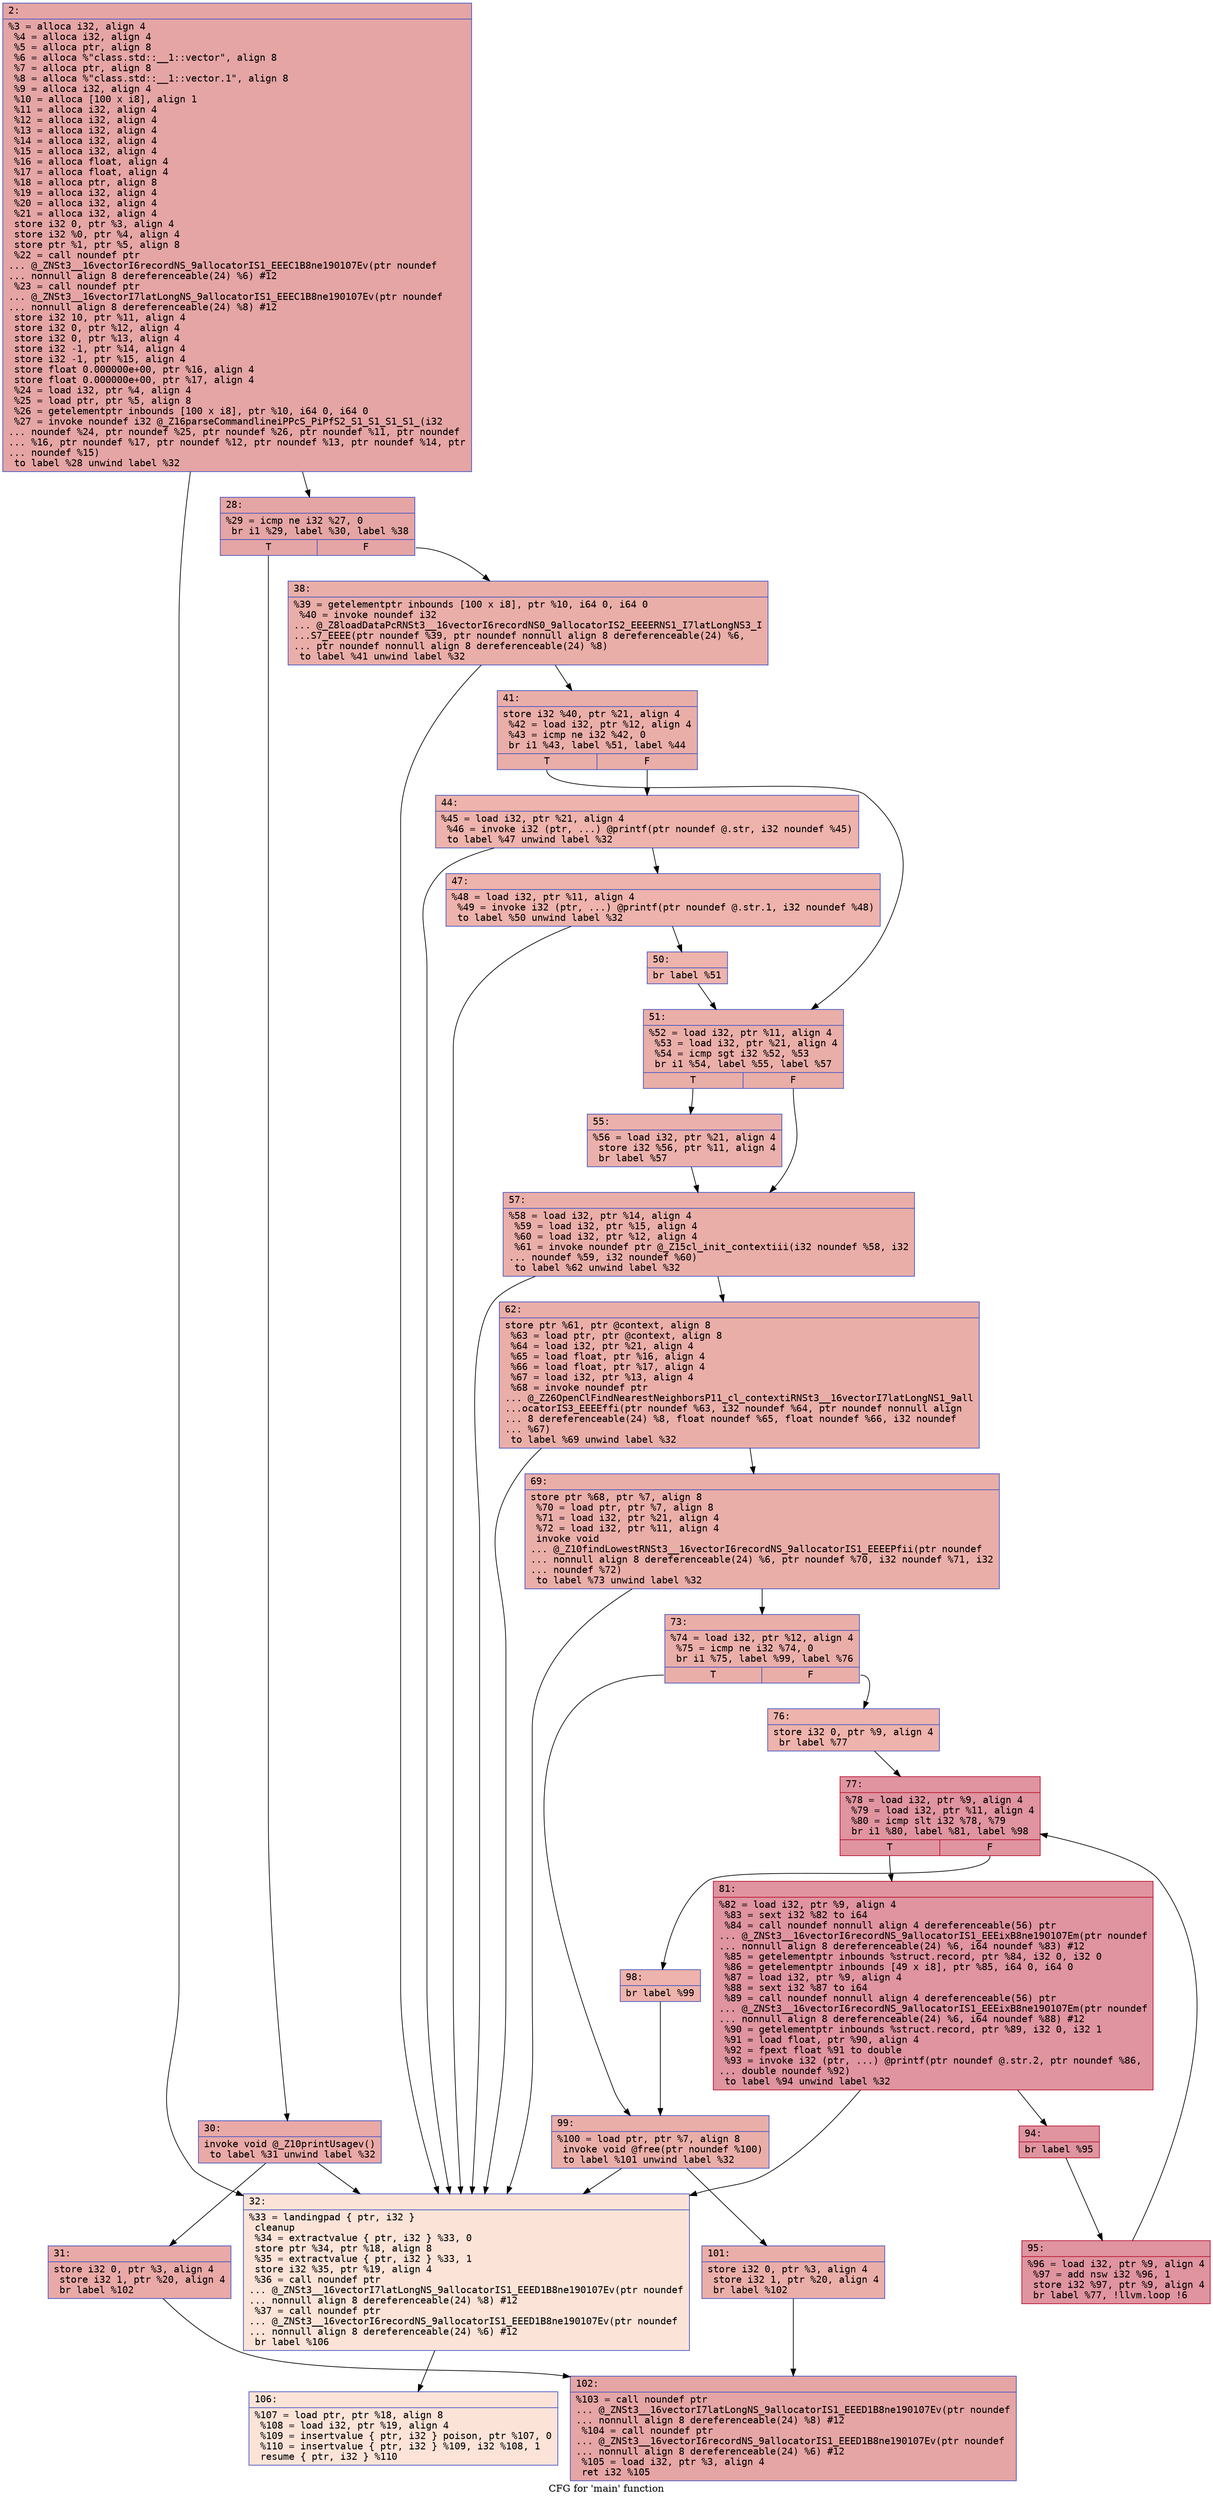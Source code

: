 digraph "CFG for 'main' function" {
	label="CFG for 'main' function";

	Node0x60000177c280 [shape=record,color="#3d50c3ff", style=filled, fillcolor="#c5333470" fontname="Courier",label="{2:\l|  %3 = alloca i32, align 4\l  %4 = alloca i32, align 4\l  %5 = alloca ptr, align 8\l  %6 = alloca %\"class.std::__1::vector\", align 8\l  %7 = alloca ptr, align 8\l  %8 = alloca %\"class.std::__1::vector.1\", align 8\l  %9 = alloca i32, align 4\l  %10 = alloca [100 x i8], align 1\l  %11 = alloca i32, align 4\l  %12 = alloca i32, align 4\l  %13 = alloca i32, align 4\l  %14 = alloca i32, align 4\l  %15 = alloca i32, align 4\l  %16 = alloca float, align 4\l  %17 = alloca float, align 4\l  %18 = alloca ptr, align 8\l  %19 = alloca i32, align 4\l  %20 = alloca i32, align 4\l  %21 = alloca i32, align 4\l  store i32 0, ptr %3, align 4\l  store i32 %0, ptr %4, align 4\l  store ptr %1, ptr %5, align 8\l  %22 = call noundef ptr\l... @_ZNSt3__16vectorI6recordNS_9allocatorIS1_EEEC1B8ne190107Ev(ptr noundef\l... nonnull align 8 dereferenceable(24) %6) #12\l  %23 = call noundef ptr\l... @_ZNSt3__16vectorI7latLongNS_9allocatorIS1_EEEC1B8ne190107Ev(ptr noundef\l... nonnull align 8 dereferenceable(24) %8) #12\l  store i32 10, ptr %11, align 4\l  store i32 0, ptr %12, align 4\l  store i32 0, ptr %13, align 4\l  store i32 -1, ptr %14, align 4\l  store i32 -1, ptr %15, align 4\l  store float 0.000000e+00, ptr %16, align 4\l  store float 0.000000e+00, ptr %17, align 4\l  %24 = load i32, ptr %4, align 4\l  %25 = load ptr, ptr %5, align 8\l  %26 = getelementptr inbounds [100 x i8], ptr %10, i64 0, i64 0\l  %27 = invoke noundef i32 @_Z16parseCommandlineiPPcS_PiPfS2_S1_S1_S1_S1_(i32\l... noundef %24, ptr noundef %25, ptr noundef %26, ptr noundef %11, ptr noundef\l... %16, ptr noundef %17, ptr noundef %12, ptr noundef %13, ptr noundef %14, ptr\l... noundef %15)\l          to label %28 unwind label %32\l}"];
	Node0x60000177c280 -> Node0x60000177c2d0[tooltip="2 -> 28\nProbability 100.00%" ];
	Node0x60000177c280 -> Node0x60000177c3c0[tooltip="2 -> 32\nProbability 0.00%" ];
	Node0x60000177c2d0 [shape=record,color="#3d50c3ff", style=filled, fillcolor="#c5333470" fontname="Courier",label="{28:\l|  %29 = icmp ne i32 %27, 0\l  br i1 %29, label %30, label %38\l|{<s0>T|<s1>F}}"];
	Node0x60000177c2d0:s0 -> Node0x60000177c320[tooltip="28 -> 30\nProbability 62.50%" ];
	Node0x60000177c2d0:s1 -> Node0x60000177c410[tooltip="28 -> 38\nProbability 37.50%" ];
	Node0x60000177c320 [shape=record,color="#3d50c3ff", style=filled, fillcolor="#ca3b3770" fontname="Courier",label="{30:\l|  invoke void @_Z10printUsagev()\l          to label %31 unwind label %32\l}"];
	Node0x60000177c320 -> Node0x60000177c370[tooltip="30 -> 31\nProbability 100.00%" ];
	Node0x60000177c320 -> Node0x60000177c3c0[tooltip="30 -> 32\nProbability 0.00%" ];
	Node0x60000177c370 [shape=record,color="#3d50c3ff", style=filled, fillcolor="#ca3b3770" fontname="Courier",label="{31:\l|  store i32 0, ptr %3, align 4\l  store i32 1, ptr %20, align 4\l  br label %102\l}"];
	Node0x60000177c370 -> Node0x60000177ca00[tooltip="31 -> 102\nProbability 100.00%" ];
	Node0x60000177c3c0 [shape=record,color="#3d50c3ff", style=filled, fillcolor="#f6bfa670" fontname="Courier",label="{32:\l|  %33 = landingpad \{ ptr, i32 \}\l          cleanup\l  %34 = extractvalue \{ ptr, i32 \} %33, 0\l  store ptr %34, ptr %18, align 8\l  %35 = extractvalue \{ ptr, i32 \} %33, 1\l  store i32 %35, ptr %19, align 4\l  %36 = call noundef ptr\l... @_ZNSt3__16vectorI7latLongNS_9allocatorIS1_EEED1B8ne190107Ev(ptr noundef\l... nonnull align 8 dereferenceable(24) %8) #12\l  %37 = call noundef ptr\l... @_ZNSt3__16vectorI6recordNS_9allocatorIS1_EEED1B8ne190107Ev(ptr noundef\l... nonnull align 8 dereferenceable(24) %6) #12\l  br label %106\l}"];
	Node0x60000177c3c0 -> Node0x60000177ca50[tooltip="32 -> 106\nProbability 100.00%" ];
	Node0x60000177c410 [shape=record,color="#3d50c3ff", style=filled, fillcolor="#d0473d70" fontname="Courier",label="{38:\l|  %39 = getelementptr inbounds [100 x i8], ptr %10, i64 0, i64 0\l  %40 = invoke noundef i32\l... @_Z8loadDataPcRNSt3__16vectorI6recordNS0_9allocatorIS2_EEEERNS1_I7latLongNS3_I\l...S7_EEEE(ptr noundef %39, ptr noundef nonnull align 8 dereferenceable(24) %6,\l... ptr noundef nonnull align 8 dereferenceable(24) %8)\l          to label %41 unwind label %32\l}"];
	Node0x60000177c410 -> Node0x60000177c460[tooltip="38 -> 41\nProbability 100.00%" ];
	Node0x60000177c410 -> Node0x60000177c3c0[tooltip="38 -> 32\nProbability 0.00%" ];
	Node0x60000177c460 [shape=record,color="#3d50c3ff", style=filled, fillcolor="#d0473d70" fontname="Courier",label="{41:\l|  store i32 %40, ptr %21, align 4\l  %42 = load i32, ptr %12, align 4\l  %43 = icmp ne i32 %42, 0\l  br i1 %43, label %51, label %44\l|{<s0>T|<s1>F}}"];
	Node0x60000177c460:s0 -> Node0x60000177c5a0[tooltip="41 -> 51\nProbability 62.50%" ];
	Node0x60000177c460:s1 -> Node0x60000177c4b0[tooltip="41 -> 44\nProbability 37.50%" ];
	Node0x60000177c4b0 [shape=record,color="#3d50c3ff", style=filled, fillcolor="#d6524470" fontname="Courier",label="{44:\l|  %45 = load i32, ptr %21, align 4\l  %46 = invoke i32 (ptr, ...) @printf(ptr noundef @.str, i32 noundef %45)\l          to label %47 unwind label %32\l}"];
	Node0x60000177c4b0 -> Node0x60000177c500[tooltip="44 -> 47\nProbability 100.00%" ];
	Node0x60000177c4b0 -> Node0x60000177c3c0[tooltip="44 -> 32\nProbability 0.00%" ];
	Node0x60000177c500 [shape=record,color="#3d50c3ff", style=filled, fillcolor="#d6524470" fontname="Courier",label="{47:\l|  %48 = load i32, ptr %11, align 4\l  %49 = invoke i32 (ptr, ...) @printf(ptr noundef @.str.1, i32 noundef %48)\l          to label %50 unwind label %32\l}"];
	Node0x60000177c500 -> Node0x60000177c550[tooltip="47 -> 50\nProbability 100.00%" ];
	Node0x60000177c500 -> Node0x60000177c3c0[tooltip="47 -> 32\nProbability 0.00%" ];
	Node0x60000177c550 [shape=record,color="#3d50c3ff", style=filled, fillcolor="#d6524470" fontname="Courier",label="{50:\l|  br label %51\l}"];
	Node0x60000177c550 -> Node0x60000177c5a0[tooltip="50 -> 51\nProbability 100.00%" ];
	Node0x60000177c5a0 [shape=record,color="#3d50c3ff", style=filled, fillcolor="#d0473d70" fontname="Courier",label="{51:\l|  %52 = load i32, ptr %11, align 4\l  %53 = load i32, ptr %21, align 4\l  %54 = icmp sgt i32 %52, %53\l  br i1 %54, label %55, label %57\l|{<s0>T|<s1>F}}"];
	Node0x60000177c5a0:s0 -> Node0x60000177c5f0[tooltip="51 -> 55\nProbability 50.00%" ];
	Node0x60000177c5a0:s1 -> Node0x60000177c640[tooltip="51 -> 57\nProbability 50.00%" ];
	Node0x60000177c5f0 [shape=record,color="#3d50c3ff", style=filled, fillcolor="#d24b4070" fontname="Courier",label="{55:\l|  %56 = load i32, ptr %21, align 4\l  store i32 %56, ptr %11, align 4\l  br label %57\l}"];
	Node0x60000177c5f0 -> Node0x60000177c640[tooltip="55 -> 57\nProbability 100.00%" ];
	Node0x60000177c640 [shape=record,color="#3d50c3ff", style=filled, fillcolor="#d0473d70" fontname="Courier",label="{57:\l|  %58 = load i32, ptr %14, align 4\l  %59 = load i32, ptr %15, align 4\l  %60 = load i32, ptr %12, align 4\l  %61 = invoke noundef ptr @_Z15cl_init_contextiii(i32 noundef %58, i32\l... noundef %59, i32 noundef %60)\l          to label %62 unwind label %32\l}"];
	Node0x60000177c640 -> Node0x60000177c690[tooltip="57 -> 62\nProbability 100.00%" ];
	Node0x60000177c640 -> Node0x60000177c3c0[tooltip="57 -> 32\nProbability 0.00%" ];
	Node0x60000177c690 [shape=record,color="#3d50c3ff", style=filled, fillcolor="#d0473d70" fontname="Courier",label="{62:\l|  store ptr %61, ptr @context, align 8\l  %63 = load ptr, ptr @context, align 8\l  %64 = load i32, ptr %21, align 4\l  %65 = load float, ptr %16, align 4\l  %66 = load float, ptr %17, align 4\l  %67 = load i32, ptr %13, align 4\l  %68 = invoke noundef ptr\l... @_Z26OpenClFindNearestNeighborsP11_cl_contextiRNSt3__16vectorI7latLongNS1_9all\l...ocatorIS3_EEEEffi(ptr noundef %63, i32 noundef %64, ptr noundef nonnull align\l... 8 dereferenceable(24) %8, float noundef %65, float noundef %66, i32 noundef\l... %67)\l          to label %69 unwind label %32\l}"];
	Node0x60000177c690 -> Node0x60000177c6e0[tooltip="62 -> 69\nProbability 100.00%" ];
	Node0x60000177c690 -> Node0x60000177c3c0[tooltip="62 -> 32\nProbability 0.00%" ];
	Node0x60000177c6e0 [shape=record,color="#3d50c3ff", style=filled, fillcolor="#d0473d70" fontname="Courier",label="{69:\l|  store ptr %68, ptr %7, align 8\l  %70 = load ptr, ptr %7, align 8\l  %71 = load i32, ptr %21, align 4\l  %72 = load i32, ptr %11, align 4\l  invoke void\l... @_Z10findLowestRNSt3__16vectorI6recordNS_9allocatorIS1_EEEEPfii(ptr noundef\l... nonnull align 8 dereferenceable(24) %6, ptr noundef %70, i32 noundef %71, i32\l... noundef %72)\l          to label %73 unwind label %32\l}"];
	Node0x60000177c6e0 -> Node0x60000177c730[tooltip="69 -> 73\nProbability 100.00%" ];
	Node0x60000177c6e0 -> Node0x60000177c3c0[tooltip="69 -> 32\nProbability 0.00%" ];
	Node0x60000177c730 [shape=record,color="#3d50c3ff", style=filled, fillcolor="#d0473d70" fontname="Courier",label="{73:\l|  %74 = load i32, ptr %12, align 4\l  %75 = icmp ne i32 %74, 0\l  br i1 %75, label %99, label %76\l|{<s0>T|<s1>F}}"];
	Node0x60000177c730:s0 -> Node0x60000177c960[tooltip="73 -> 99\nProbability 62.50%" ];
	Node0x60000177c730:s1 -> Node0x60000177c780[tooltip="73 -> 76\nProbability 37.50%" ];
	Node0x60000177c780 [shape=record,color="#3d50c3ff", style=filled, fillcolor="#d6524470" fontname="Courier",label="{76:\l|  store i32 0, ptr %9, align 4\l  br label %77\l}"];
	Node0x60000177c780 -> Node0x60000177c7d0[tooltip="76 -> 77\nProbability 100.00%" ];
	Node0x60000177c7d0 [shape=record,color="#b70d28ff", style=filled, fillcolor="#b70d2870" fontname="Courier",label="{77:\l|  %78 = load i32, ptr %9, align 4\l  %79 = load i32, ptr %11, align 4\l  %80 = icmp slt i32 %78, %79\l  br i1 %80, label %81, label %98\l|{<s0>T|<s1>F}}"];
	Node0x60000177c7d0:s0 -> Node0x60000177c820[tooltip="77 -> 81\nProbability 96.88%" ];
	Node0x60000177c7d0:s1 -> Node0x60000177c910[tooltip="77 -> 98\nProbability 3.12%" ];
	Node0x60000177c820 [shape=record,color="#b70d28ff", style=filled, fillcolor="#b70d2870" fontname="Courier",label="{81:\l|  %82 = load i32, ptr %9, align 4\l  %83 = sext i32 %82 to i64\l  %84 = call noundef nonnull align 4 dereferenceable(56) ptr\l... @_ZNSt3__16vectorI6recordNS_9allocatorIS1_EEEixB8ne190107Em(ptr noundef\l... nonnull align 8 dereferenceable(24) %6, i64 noundef %83) #12\l  %85 = getelementptr inbounds %struct.record, ptr %84, i32 0, i32 0\l  %86 = getelementptr inbounds [49 x i8], ptr %85, i64 0, i64 0\l  %87 = load i32, ptr %9, align 4\l  %88 = sext i32 %87 to i64\l  %89 = call noundef nonnull align 4 dereferenceable(56) ptr\l... @_ZNSt3__16vectorI6recordNS_9allocatorIS1_EEEixB8ne190107Em(ptr noundef\l... nonnull align 8 dereferenceable(24) %6, i64 noundef %88) #12\l  %90 = getelementptr inbounds %struct.record, ptr %89, i32 0, i32 1\l  %91 = load float, ptr %90, align 4\l  %92 = fpext float %91 to double\l  %93 = invoke i32 (ptr, ...) @printf(ptr noundef @.str.2, ptr noundef %86,\l... double noundef %92)\l          to label %94 unwind label %32\l}"];
	Node0x60000177c820 -> Node0x60000177c870[tooltip="81 -> 94\nProbability 100.00%" ];
	Node0x60000177c820 -> Node0x60000177c3c0[tooltip="81 -> 32\nProbability 0.00%" ];
	Node0x60000177c870 [shape=record,color="#b70d28ff", style=filled, fillcolor="#b70d2870" fontname="Courier",label="{94:\l|  br label %95\l}"];
	Node0x60000177c870 -> Node0x60000177c8c0[tooltip="94 -> 95\nProbability 100.00%" ];
	Node0x60000177c8c0 [shape=record,color="#b70d28ff", style=filled, fillcolor="#b70d2870" fontname="Courier",label="{95:\l|  %96 = load i32, ptr %9, align 4\l  %97 = add nsw i32 %96, 1\l  store i32 %97, ptr %9, align 4\l  br label %77, !llvm.loop !6\l}"];
	Node0x60000177c8c0 -> Node0x60000177c7d0[tooltip="95 -> 77\nProbability 100.00%" ];
	Node0x60000177c910 [shape=record,color="#3d50c3ff", style=filled, fillcolor="#d6524470" fontname="Courier",label="{98:\l|  br label %99\l}"];
	Node0x60000177c910 -> Node0x60000177c960[tooltip="98 -> 99\nProbability 100.00%" ];
	Node0x60000177c960 [shape=record,color="#3d50c3ff", style=filled, fillcolor="#d0473d70" fontname="Courier",label="{99:\l|  %100 = load ptr, ptr %7, align 8\l  invoke void @free(ptr noundef %100)\l          to label %101 unwind label %32\l}"];
	Node0x60000177c960 -> Node0x60000177c9b0[tooltip="99 -> 101\nProbability 100.00%" ];
	Node0x60000177c960 -> Node0x60000177c3c0[tooltip="99 -> 32\nProbability 0.00%" ];
	Node0x60000177c9b0 [shape=record,color="#3d50c3ff", style=filled, fillcolor="#d0473d70" fontname="Courier",label="{101:\l|  store i32 0, ptr %3, align 4\l  store i32 1, ptr %20, align 4\l  br label %102\l}"];
	Node0x60000177c9b0 -> Node0x60000177ca00[tooltip="101 -> 102\nProbability 100.00%" ];
	Node0x60000177ca00 [shape=record,color="#3d50c3ff", style=filled, fillcolor="#c5333470" fontname="Courier",label="{102:\l|  %103 = call noundef ptr\l... @_ZNSt3__16vectorI7latLongNS_9allocatorIS1_EEED1B8ne190107Ev(ptr noundef\l... nonnull align 8 dereferenceable(24) %8) #12\l  %104 = call noundef ptr\l... @_ZNSt3__16vectorI6recordNS_9allocatorIS1_EEED1B8ne190107Ev(ptr noundef\l... nonnull align 8 dereferenceable(24) %6) #12\l  %105 = load i32, ptr %3, align 4\l  ret i32 %105\l}"];
	Node0x60000177ca50 [shape=record,color="#3d50c3ff", style=filled, fillcolor="#f6bfa670" fontname="Courier",label="{106:\l|  %107 = load ptr, ptr %18, align 8\l  %108 = load i32, ptr %19, align 4\l  %109 = insertvalue \{ ptr, i32 \} poison, ptr %107, 0\l  %110 = insertvalue \{ ptr, i32 \} %109, i32 %108, 1\l  resume \{ ptr, i32 \} %110\l}"];
}
